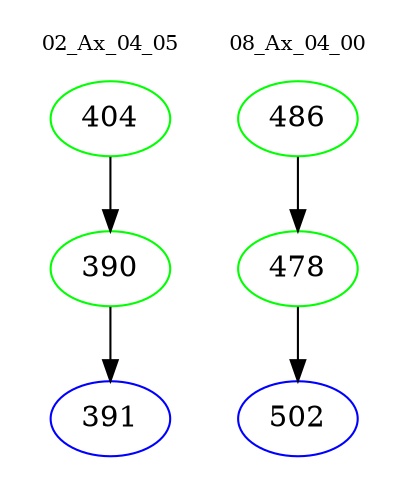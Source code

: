 digraph{
subgraph cluster_0 {
color = white
label = "02_Ax_04_05";
fontsize=10;
T0_404 [label="404", color="green"]
T0_404 -> T0_390 [color="black"]
T0_390 [label="390", color="green"]
T0_390 -> T0_391 [color="black"]
T0_391 [label="391", color="blue"]
}
subgraph cluster_1 {
color = white
label = "08_Ax_04_00";
fontsize=10;
T1_486 [label="486", color="green"]
T1_486 -> T1_478 [color="black"]
T1_478 [label="478", color="green"]
T1_478 -> T1_502 [color="black"]
T1_502 [label="502", color="blue"]
}
}
